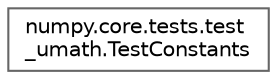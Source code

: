 digraph "Graphical Class Hierarchy"
{
 // LATEX_PDF_SIZE
  bgcolor="transparent";
  edge [fontname=Helvetica,fontsize=10,labelfontname=Helvetica,labelfontsize=10];
  node [fontname=Helvetica,fontsize=10,shape=box,height=0.2,width=0.4];
  rankdir="LR";
  Node0 [id="Node000000",label="numpy.core.tests.test\l_umath.TestConstants",height=0.2,width=0.4,color="grey40", fillcolor="white", style="filled",URL="$d7/dcd/classnumpy_1_1core_1_1tests_1_1test__umath_1_1TestConstants.html",tooltip=" "];
}
